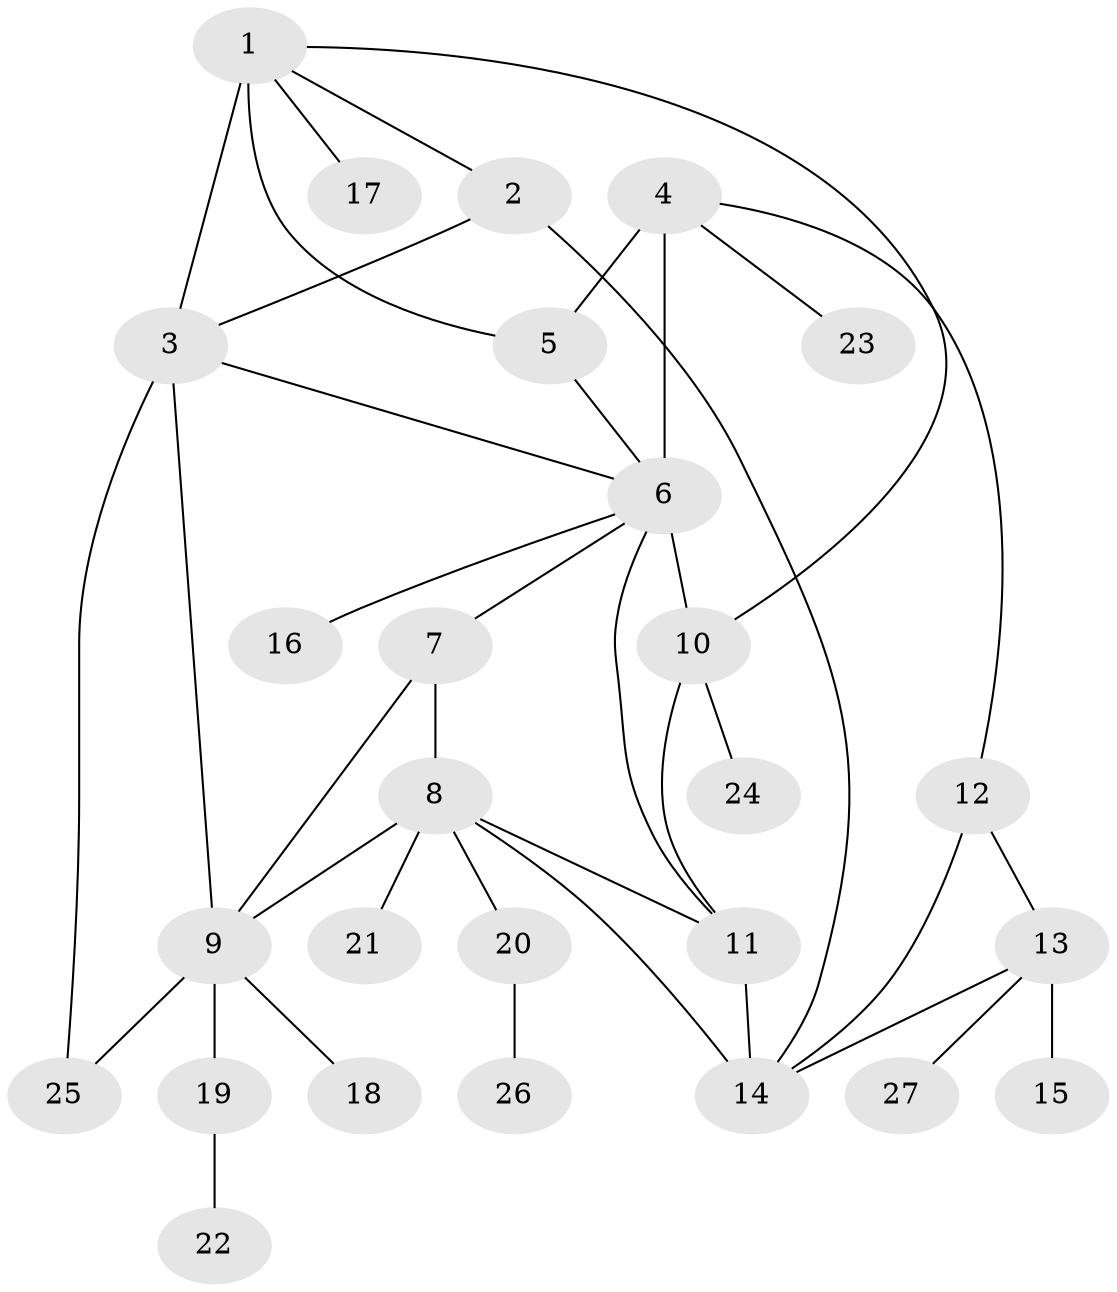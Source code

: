 // original degree distribution, {5: 0.04477611940298507, 8: 0.029850746268656716, 10: 0.014925373134328358, 4: 0.04477611940298507, 3: 0.05970149253731343, 7: 0.014925373134328358, 9: 0.014925373134328358, 6: 0.04477611940298507, 1: 0.582089552238806, 2: 0.14925373134328357}
// Generated by graph-tools (version 1.1) at 2025/52/03/04/25 22:52:44]
// undirected, 27 vertices, 39 edges
graph export_dot {
  node [color=gray90,style=filled];
  1;
  2;
  3;
  4;
  5;
  6;
  7;
  8;
  9;
  10;
  11;
  12;
  13;
  14;
  15;
  16;
  17;
  18;
  19;
  20;
  21;
  22;
  23;
  24;
  25;
  26;
  27;
  1 -- 2 [weight=1.0];
  1 -- 3 [weight=3.0];
  1 -- 5 [weight=1.0];
  1 -- 10 [weight=1.0];
  1 -- 17 [weight=1.0];
  2 -- 3 [weight=1.0];
  2 -- 14 [weight=1.0];
  3 -- 6 [weight=1.0];
  3 -- 9 [weight=1.0];
  3 -- 25 [weight=1.0];
  4 -- 5 [weight=1.0];
  4 -- 6 [weight=6.0];
  4 -- 12 [weight=1.0];
  4 -- 23 [weight=1.0];
  5 -- 6 [weight=1.0];
  6 -- 7 [weight=1.0];
  6 -- 10 [weight=1.0];
  6 -- 11 [weight=1.0];
  6 -- 16 [weight=1.0];
  7 -- 8 [weight=1.0];
  7 -- 9 [weight=3.0];
  8 -- 9 [weight=1.0];
  8 -- 11 [weight=1.0];
  8 -- 14 [weight=1.0];
  8 -- 20 [weight=1.0];
  8 -- 21 [weight=1.0];
  9 -- 18 [weight=1.0];
  9 -- 19 [weight=1.0];
  9 -- 25 [weight=1.0];
  10 -- 11 [weight=1.0];
  10 -- 24 [weight=1.0];
  11 -- 14 [weight=1.0];
  12 -- 13 [weight=1.0];
  12 -- 14 [weight=1.0];
  13 -- 14 [weight=1.0];
  13 -- 15 [weight=4.0];
  13 -- 27 [weight=1.0];
  19 -- 22 [weight=1.0];
  20 -- 26 [weight=1.0];
}
